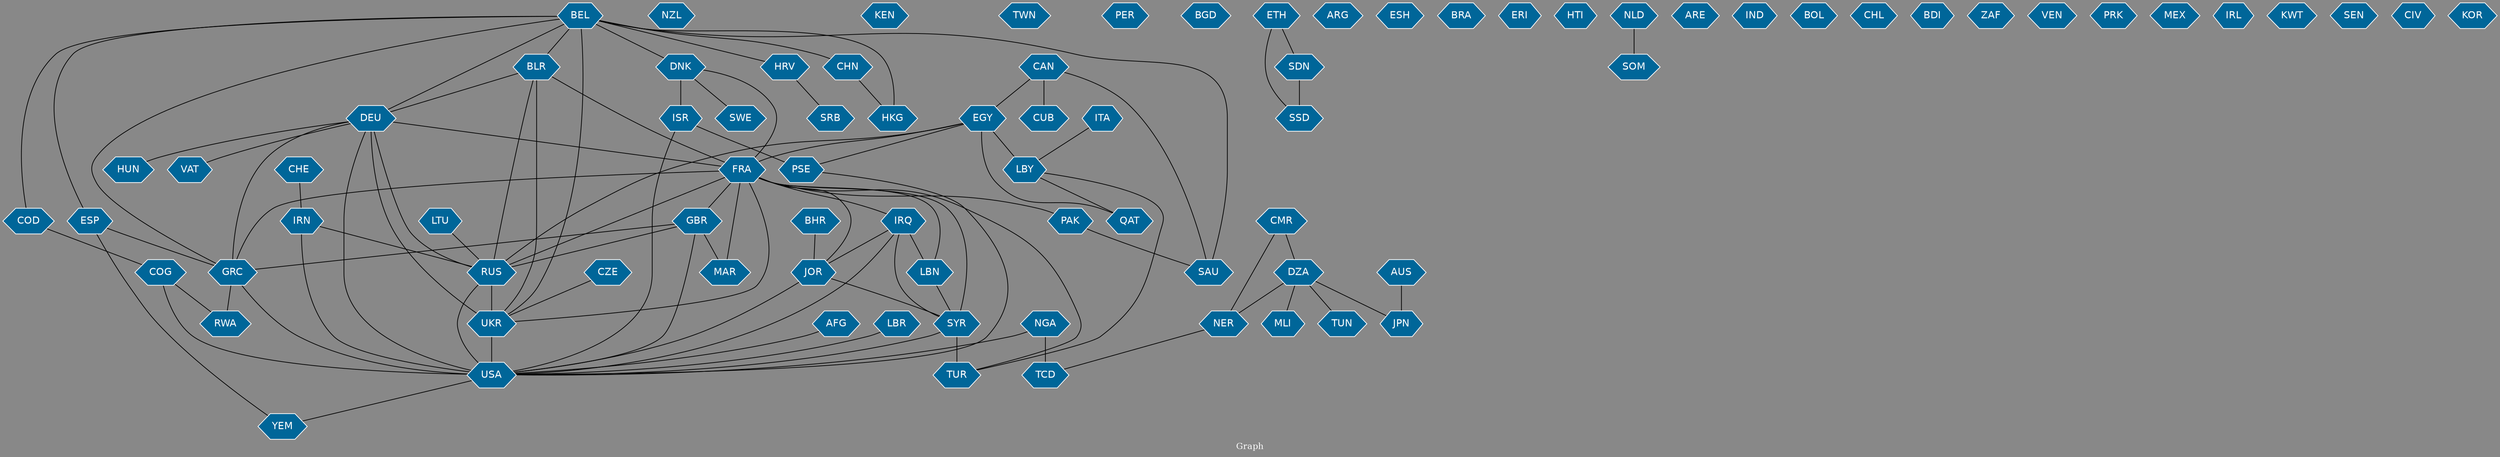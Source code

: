 // Countries together in item graph
graph {
	graph [bgcolor="#888888" fontcolor=white fontsize=12 label="Graph" outputorder=edgesfirst overlap=prism]
	node [color=white fillcolor="#006699" fontcolor=white fontname=Helvetica shape=hexagon style=filled]
	edge [arrowhead=open color=black fontcolor=white fontname=Courier fontsize=12]
		IRN [label=IRN]
		GRC [label=GRC]
		GBR [label=GBR]
		UKR [label=UKR]
		BLR [label=BLR]
		DNK [label=DNK]
		FRA [label=FRA]
		LBY [label=LBY]
		USA [label=USA]
		DZA [label=DZA]
		TUN [label=TUN]
		NER [label=NER]
		CMR [label=CMR]
		TUR [label=TUR]
		BEL [label=BEL]
		NZL [label=NZL]
		KEN [label=KEN]
		TWN [label=TWN]
		ISR [label=ISR]
		MAR [label=MAR]
		RUS [label=RUS]
		DEU [label=DEU]
		VAT [label=VAT]
		CHE [label=CHE]
		SYR [label=SYR]
		EGY [label=EGY]
		TCD [label=TCD]
		NGA [label=NGA]
		IRQ [label=IRQ]
		ITA [label=ITA]
		ESP [label=ESP]
		PER [label=PER]
		AUS [label=AUS]
		JPN [label=JPN]
		YEM [label=YEM]
		BGD [label=BGD]
		LTU [label=LTU]
		CZE [label=CZE]
		SSD [label=SSD]
		SDN [label=SDN]
		ARG [label=ARG]
		PSE [label=PSE]
		JOR [label=JOR]
		ESH [label=ESH]
		BHR [label=BHR]
		COG [label=COG]
		LBN [label=LBN]
		COD [label=COD]
		QAT [label=QAT]
		AFG [label=AFG]
		BRA [label=BRA]
		CAN [label=CAN]
		SAU [label=SAU]
		ERI [label=ERI]
		HTI [label=HTI]
		NLD [label=NLD]
		ARE [label=ARE]
		IND [label=IND]
		BOL [label=BOL]
		MLI [label=MLI]
		HUN [label=HUN]
		CHL [label=CHL]
		SOM [label=SOM]
		BDI [label=BDI]
		ZAF [label=ZAF]
		HRV [label=HRV]
		CUB [label=CUB]
		SRB [label=SRB]
		VEN [label=VEN]
		PRK [label=PRK]
		LBR [label=LBR]
		CHN [label=CHN]
		MEX [label=MEX]
		IRL [label=IRL]
		KWT [label=KWT]
		PAK [label=PAK]
		SEN [label=SEN]
		ETH [label=ETH]
		CIV [label=CIV]
		HKG [label=HKG]
		RWA [label=RWA]
		KOR [label=KOR]
		SWE [label=SWE]
			CMR -- NER [weight=1]
			SYR -- TUR [weight=3]
			BEL -- COD [weight=1]
			LTU -- RUS [weight=1]
			DZA -- NER [weight=1]
			FRA -- MAR [weight=4]
			SDN -- SSD [weight=7]
			IRQ -- LBN [weight=1]
			AFG -- USA [weight=1]
			BEL -- GRC [weight=1]
			AUS -- JPN [weight=1]
			LBR -- USA [weight=1]
			FRA -- JOR [weight=1]
			COG -- RWA [weight=1]
			JOR -- SYR [weight=1]
			USA -- YEM [weight=1]
			GBR -- MAR [weight=1]
			ETH -- SDN [weight=1]
			GBR -- GRC [weight=1]
			LBY -- TUR [weight=1]
			BEL -- DEU [weight=1]
			EGY -- FRA [weight=3]
			BEL -- HKG [weight=1]
			NGA -- USA [weight=1]
			DEU -- RUS [weight=9]
			CMR -- DZA [weight=1]
			EGY -- PSE [weight=3]
			BLR -- RUS [weight=2]
			DZA -- JPN [weight=1]
			BEL -- SAU [weight=1]
			GBR -- USA [weight=1]
			BLR -- UKR [weight=14]
			LBY -- QAT [weight=2]
			LBN -- SYR [weight=1]
			ESP -- YEM [weight=1]
			PSE -- USA [weight=1]
			IRQ -- SYR [weight=1]
			DEU -- VAT [weight=2]
			ISR -- USA [weight=1]
			DEU -- GRC [weight=9]
			BEL -- CHN [weight=1]
			UKR -- USA [weight=7]
			GBR -- RUS [weight=1]
			FRA -- GRC [weight=1]
			CAN -- SAU [weight=1]
			DZA -- MLI [weight=2]
			IRN -- RUS [weight=1]
			DEU -- FRA [weight=7]
			ISR -- PSE [weight=6]
			BEL -- HRV [weight=1]
			CAN -- EGY [weight=1]
			FRA -- GBR [weight=2]
			CHE -- IRN [weight=2]
			ETH -- SSD [weight=1]
			CAN -- CUB [weight=1]
			IRQ -- JOR [weight=1]
			RUS -- UKR [weight=29]
			EGY -- QAT [weight=4]
			FRA -- RUS [weight=4]
			IRN -- USA [weight=1]
			GRC -- USA [weight=2]
			DNK -- ISR [weight=3]
			DZA -- TUN [weight=2]
			BLR -- FRA [weight=1]
			FRA -- LBN [weight=1]
			EGY -- LBY [weight=12]
			CZE -- UKR [weight=1]
			NGA -- TCD [weight=4]
			FRA -- SYR [weight=1]
			BEL -- UKR [weight=1]
			FRA -- PAK [weight=1]
			ESP -- GRC [weight=1]
			SYR -- USA [weight=3]
			DEU -- UKR [weight=10]
			ITA -- LBY [weight=3]
			EGY -- RUS [weight=2]
			COG -- USA [weight=1]
			BHR -- JOR [weight=1]
			IRQ -- USA [weight=3]
			FRA -- IRQ [weight=1]
			FRA -- TUR [weight=1]
			DNK -- SWE [weight=1]
			NLD -- SOM [weight=1]
			BLR -- DEU [weight=1]
			GRC -- RWA [weight=1]
			RUS -- USA [weight=4]
			DEU -- USA [weight=1]
			PAK -- SAU [weight=2]
			DNK -- FRA [weight=1]
			BEL -- DNK [weight=1]
			HRV -- SRB [weight=2]
			JOR -- USA [weight=2]
			BEL -- ESP [weight=1]
			COD -- COG [weight=2]
			DEU -- HUN [weight=1]
			FRA -- UKR [weight=8]
			NER -- TCD [weight=1]
			BEL -- BLR [weight=1]
			CHN -- HKG [weight=1]
}